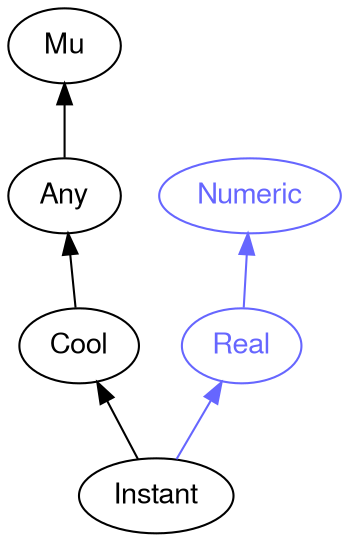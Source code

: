 digraph "perl6-type-graph" {
    rankdir=BT;
    splines=polyline;
    overlap=false; 
    // Types
    "Instant" [color="#000000", fontcolor="#000000", href="/type/Instant", fontname="FreeSans"];
    "Mu" [color="#000000", fontcolor="#000000", href="/type/Mu", fontname="FreeSans"];
    "Any" [color="#000000", fontcolor="#000000", href="/type/Any", fontname="FreeSans"];
    "Cool" [color="#000000", fontcolor="#000000", href="/type/Cool", fontname="FreeSans"];
    "Numeric" [color="#6666FF", fontcolor="#6666FF", href="/type/Numeric", fontname="FreeSans"];
    "Real" [color="#6666FF", fontcolor="#6666FF", href="/type/Real", fontname="FreeSans"];

    // Superclasses
    "Instant" -> "Cool" [color="#000000"];
    "Any" -> "Mu" [color="#000000"];
    "Cool" -> "Any" [color="#000000"];

    // Roles
    "Instant" -> "Real" [color="#6666FF"];
    "Real" -> "Numeric" [color="#6666FF"];
}
